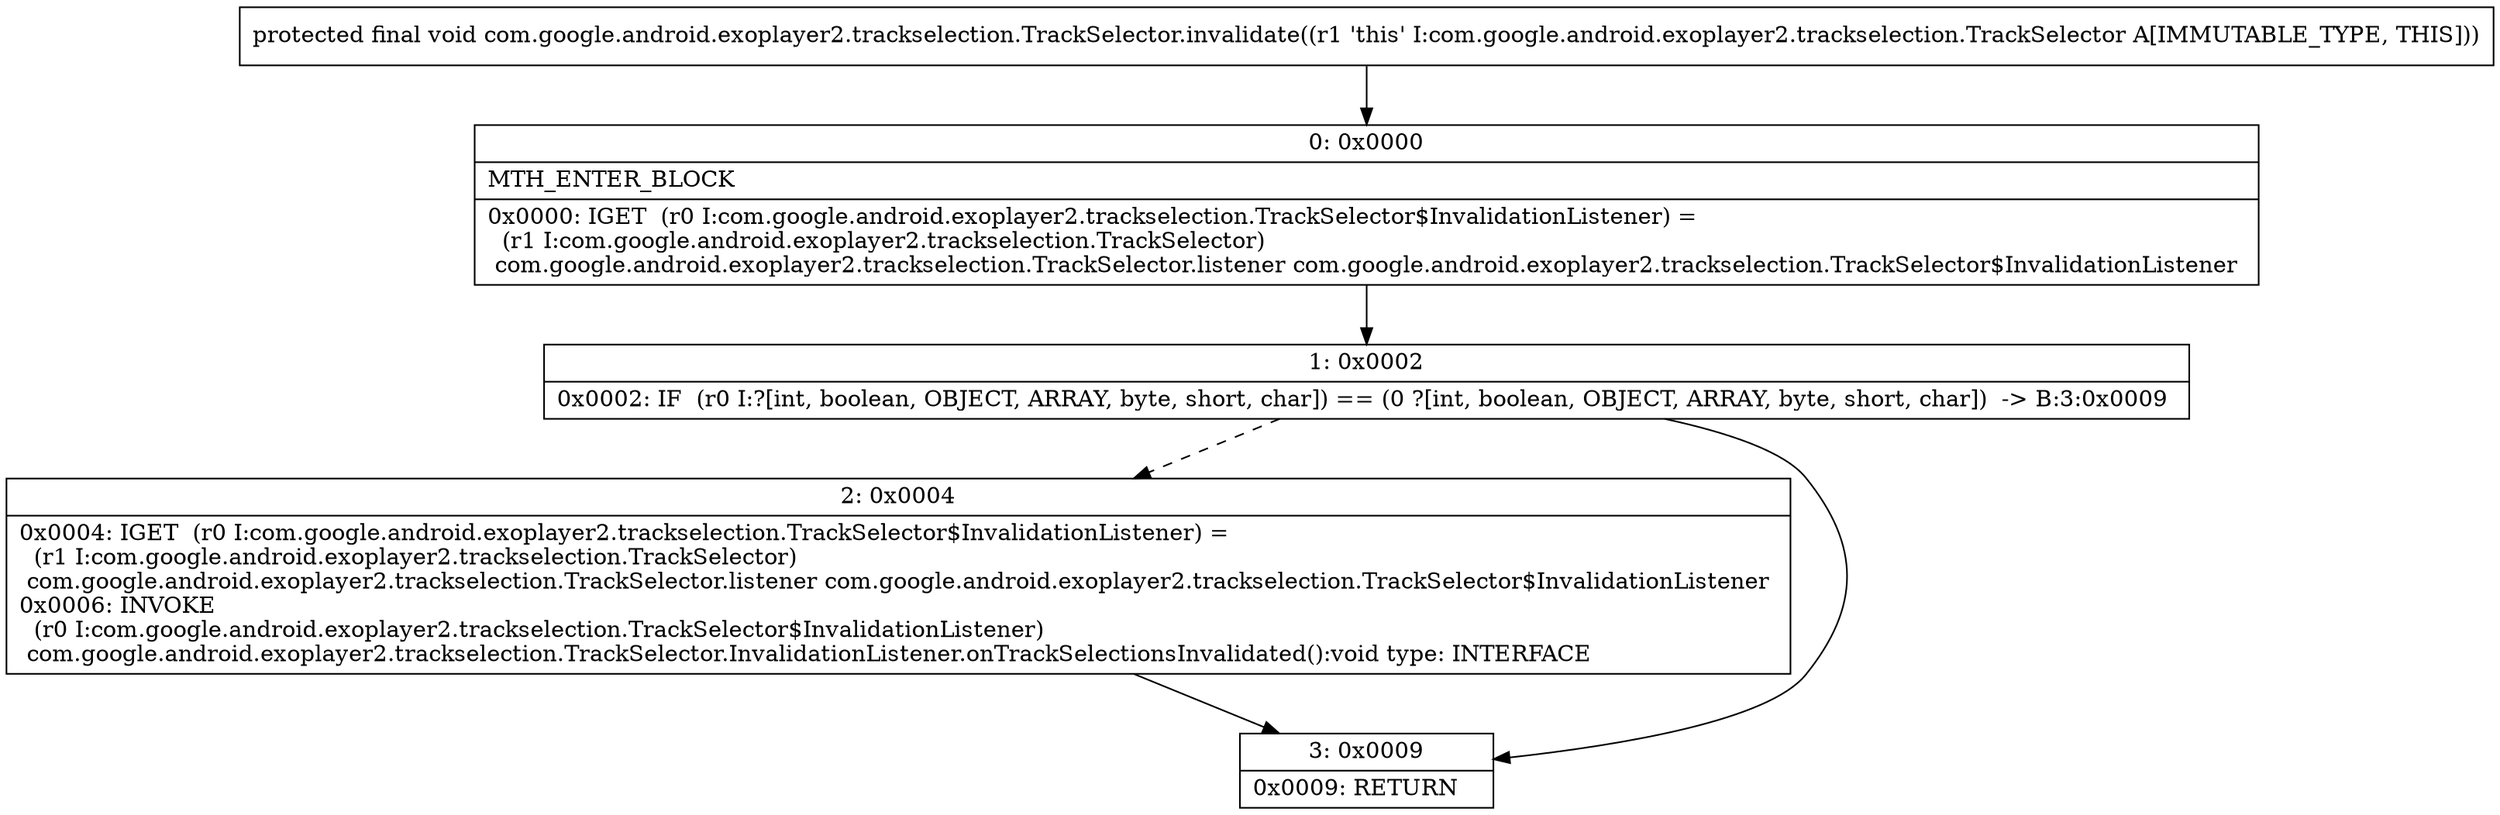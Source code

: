 digraph "CFG forcom.google.android.exoplayer2.trackselection.TrackSelector.invalidate()V" {
Node_0 [shape=record,label="{0\:\ 0x0000|MTH_ENTER_BLOCK\l|0x0000: IGET  (r0 I:com.google.android.exoplayer2.trackselection.TrackSelector$InvalidationListener) = \l  (r1 I:com.google.android.exoplayer2.trackselection.TrackSelector)\l com.google.android.exoplayer2.trackselection.TrackSelector.listener com.google.android.exoplayer2.trackselection.TrackSelector$InvalidationListener \l}"];
Node_1 [shape=record,label="{1\:\ 0x0002|0x0002: IF  (r0 I:?[int, boolean, OBJECT, ARRAY, byte, short, char]) == (0 ?[int, boolean, OBJECT, ARRAY, byte, short, char])  \-\> B:3:0x0009 \l}"];
Node_2 [shape=record,label="{2\:\ 0x0004|0x0004: IGET  (r0 I:com.google.android.exoplayer2.trackselection.TrackSelector$InvalidationListener) = \l  (r1 I:com.google.android.exoplayer2.trackselection.TrackSelector)\l com.google.android.exoplayer2.trackselection.TrackSelector.listener com.google.android.exoplayer2.trackselection.TrackSelector$InvalidationListener \l0x0006: INVOKE  \l  (r0 I:com.google.android.exoplayer2.trackselection.TrackSelector$InvalidationListener)\l com.google.android.exoplayer2.trackselection.TrackSelector.InvalidationListener.onTrackSelectionsInvalidated():void type: INTERFACE \l}"];
Node_3 [shape=record,label="{3\:\ 0x0009|0x0009: RETURN   \l}"];
MethodNode[shape=record,label="{protected final void com.google.android.exoplayer2.trackselection.TrackSelector.invalidate((r1 'this' I:com.google.android.exoplayer2.trackselection.TrackSelector A[IMMUTABLE_TYPE, THIS])) }"];
MethodNode -> Node_0;
Node_0 -> Node_1;
Node_1 -> Node_2[style=dashed];
Node_1 -> Node_3;
Node_2 -> Node_3;
}


